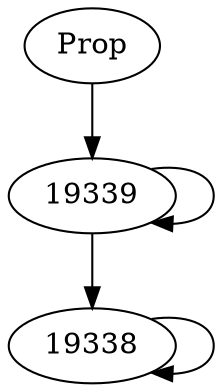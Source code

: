 // Induction Graph of ./tests/neclaftp4002
digraph{
  Prop -> 19339
  19339 -> 19339
  19339 -> 19338
  19338 -> 19338
}